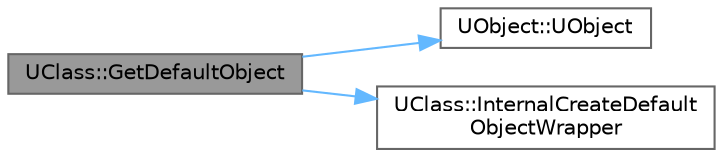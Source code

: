 digraph "UClass::GetDefaultObject"
{
 // INTERACTIVE_SVG=YES
 // LATEX_PDF_SIZE
  bgcolor="transparent";
  edge [fontname=Helvetica,fontsize=10,labelfontname=Helvetica,labelfontsize=10];
  node [fontname=Helvetica,fontsize=10,shape=box,height=0.2,width=0.4];
  rankdir="LR";
  Node1 [id="Node000001",label="UClass::GetDefaultObject",height=0.2,width=0.4,color="gray40", fillcolor="grey60", style="filled", fontcolor="black",tooltip="Get the default object from the class."];
  Node1 -> Node2 [id="edge1_Node000001_Node000002",color="steelblue1",style="solid",tooltip=" "];
  Node2 [id="Node000002",label="UObject::UObject",height=0.2,width=0.4,color="grey40", fillcolor="white", style="filled",URL="$df/def/classUObject.html#ae1e8afb0b1117edf494eab22aea37761",tooltip="Default constructor."];
  Node1 -> Node3 [id="edge2_Node000001_Node000003",color="steelblue1",style="solid",tooltip=" "];
  Node3 [id="Node000003",label="UClass::InternalCreateDefault\lObjectWrapper",height=0.2,width=0.4,color="grey40", fillcolor="white", style="filled",URL="$d4/d77/classUClass.html#ae34aa65e25cd72ccbe4d6e1b26566f99",tooltip=" "];
}
